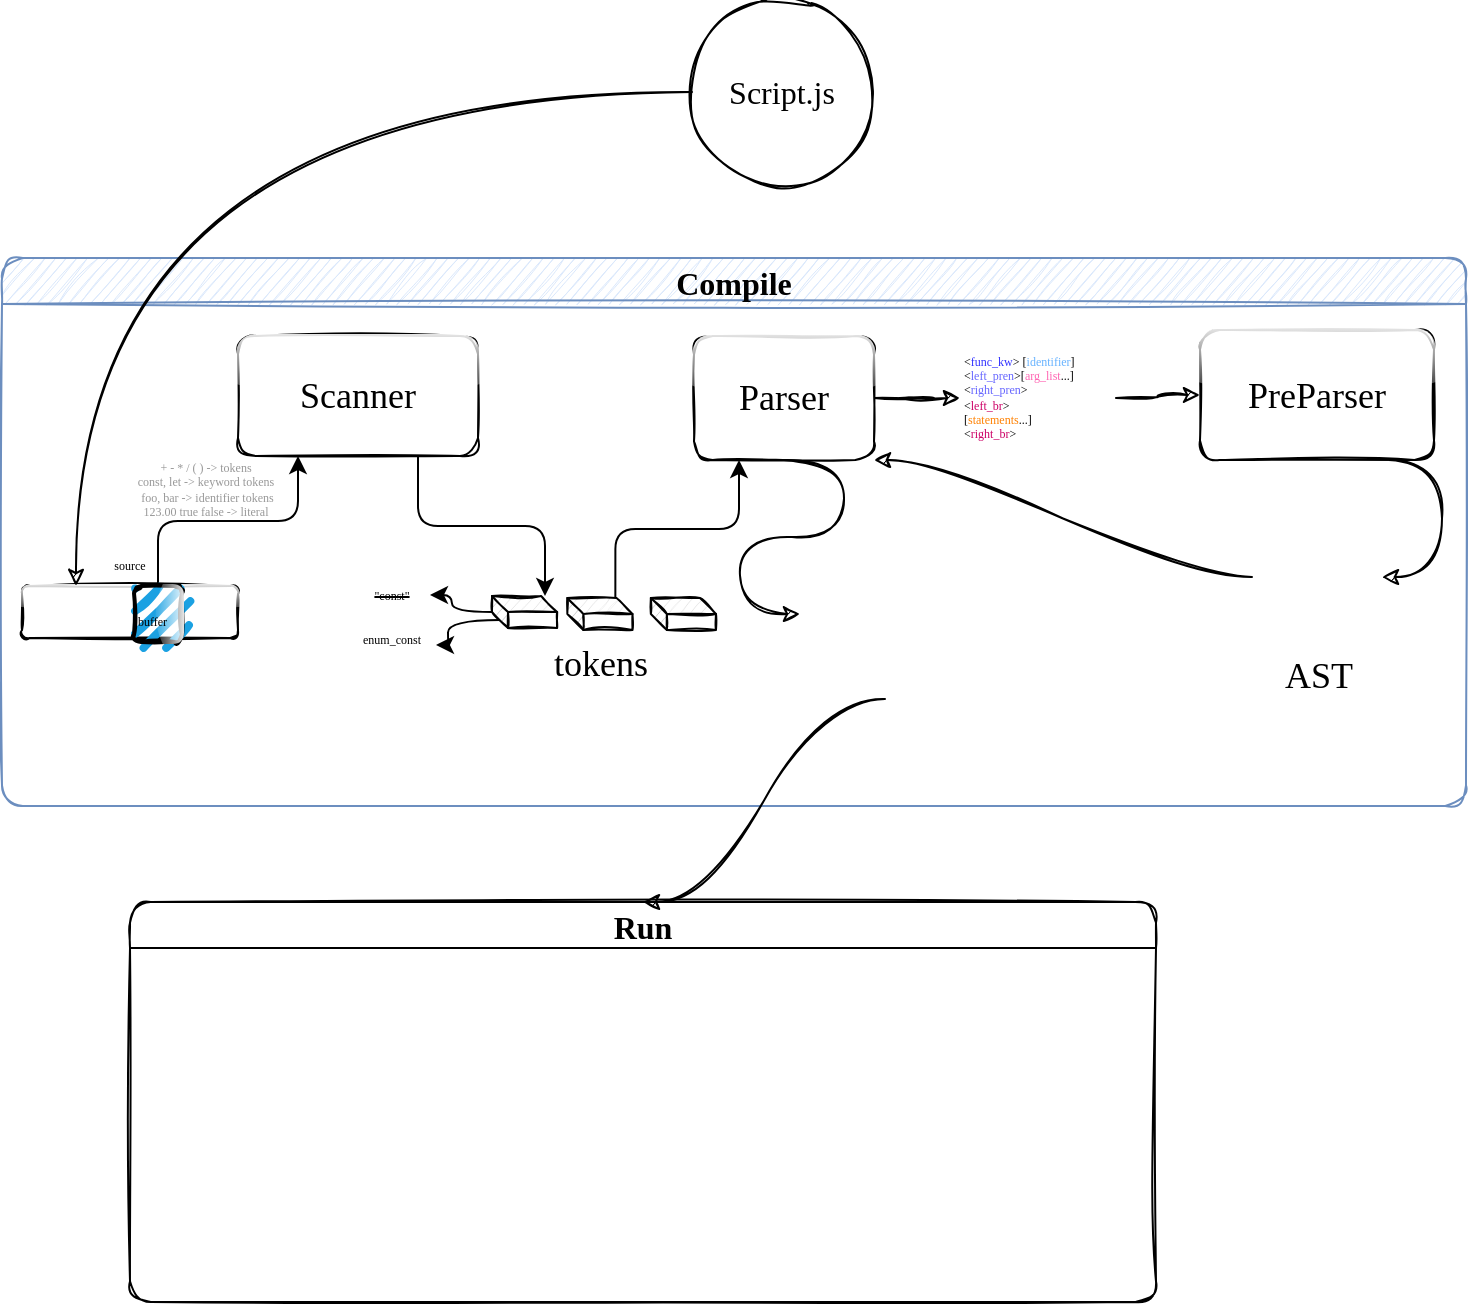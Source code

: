 <mxfile version="17.1.2" type="github">
  <diagram id="EIiqovopByde9tMhJ7DX" name="Page-1">
    <mxGraphModel dx="1051" dy="596" grid="0" gridSize="10" guides="1" tooltips="1" connect="1" arrows="1" fold="1" page="1" pageScale="1" pageWidth="850" pageHeight="1100" math="0" shadow="0">
      <root>
        <mxCell id="0" />
        <mxCell id="1" parent="0" />
        <mxCell id="-Evwn0WYxXY8F1ZthDra-2" value="Script.js" style="ellipse;whiteSpace=wrap;html=1;aspect=fixed;sketch=1;rounded=1;fontSize=16;fontFamily=Over the Rainbow;fontSource=https%3A%2F%2Ffonts.googleapis.com%2Fcss%3Ffamily%3DOver%2Bthe%2BRainbow;" parent="1" vertex="1">
          <mxGeometry x="362" y="50" width="90" height="90" as="geometry" />
        </mxCell>
        <mxCell id="-Evwn0WYxXY8F1ZthDra-3" value="Compile" style="swimlane;sketch=1;rounded=1;fontFamily=Over the Rainbow;fontSource=https%3A%2F%2Ffonts.googleapis.com%2Fcss%3Ffamily%3DOver%2Bthe%2BRainbow;fontSize=16;fillColor=#dae8fc;strokeColor=#6c8ebf;" parent="1" vertex="1">
          <mxGeometry x="17" y="178" width="732" height="274" as="geometry" />
        </mxCell>
        <mxCell id="-Evwn0WYxXY8F1ZthDra-23" style="edgeStyle=orthogonalEdgeStyle;rounded=1;sketch=0;orthogonalLoop=1;jettySize=auto;html=1;exitX=0.75;exitY=1;exitDx=0;exitDy=0;entryX=0;entryY=0;entryDx=26.5;entryDy=0;entryPerimeter=0;fontFamily=Over the Rainbow;fontSource=https%3A%2F%2Ffonts.googleapis.com%2Fcss%3Ffamily%3DOver%2Bthe%2BRainbow;fontSize=18;" parent="-Evwn0WYxXY8F1ZthDra-3" source="-Evwn0WYxXY8F1ZthDra-10" target="-Evwn0WYxXY8F1ZthDra-16" edge="1">
          <mxGeometry relative="1" as="geometry" />
        </mxCell>
        <mxCell id="-Evwn0WYxXY8F1ZthDra-10" value="Scanner" style="rounded=1;whiteSpace=wrap;html=1;sketch=1;fontFamily=Over the Rainbow;fontSource=https%3A%2F%2Ffonts.googleapis.com%2Fcss%3Ffamily%3DOver%2Bthe%2BRainbow;fontSize=18;glass=1;shadow=0;" parent="-Evwn0WYxXY8F1ZthDra-3" vertex="1">
          <mxGeometry x="118" y="39" width="120" height="60" as="geometry" />
        </mxCell>
        <mxCell id="-Evwn0WYxXY8F1ZthDra-22" style="edgeStyle=orthogonalEdgeStyle;rounded=1;sketch=0;orthogonalLoop=1;jettySize=auto;html=1;exitX=0;exitY=0.5;exitDx=0;exitDy=0;entryX=0.25;entryY=1;entryDx=0;entryDy=0;fontFamily=Over the Rainbow;fontSource=https%3A%2F%2Ffonts.googleapis.com%2Fcss%3Ffamily%3DOver%2Bthe%2BRainbow;fontSize=18;" parent="-Evwn0WYxXY8F1ZthDra-3" source="-Evwn0WYxXY8F1ZthDra-12" target="-Evwn0WYxXY8F1ZthDra-10" edge="1">
          <mxGeometry relative="1" as="geometry" />
        </mxCell>
        <mxCell id="3AOPMjmNAZMlr2lFEa5b-1" value="" style="edgeStyle=entityRelationEdgeStyle;rounded=0;orthogonalLoop=1;jettySize=auto;html=1;sketch=1;" edge="1" parent="-Evwn0WYxXY8F1ZthDra-3" source="-Evwn0WYxXY8F1ZthDra-24" target="-Evwn0WYxXY8F1ZthDra-49">
          <mxGeometry relative="1" as="geometry" />
        </mxCell>
        <mxCell id="3AOPMjmNAZMlr2lFEa5b-5" style="edgeStyle=entityRelationEdgeStyle;curved=1;sketch=1;orthogonalLoop=1;jettySize=auto;html=1;exitX=0.5;exitY=1;exitDx=0;exitDy=0;" edge="1" parent="-Evwn0WYxXY8F1ZthDra-3" source="-Evwn0WYxXY8F1ZthDra-24" target="-Evwn0WYxXY8F1ZthDra-36">
          <mxGeometry relative="1" as="geometry" />
        </mxCell>
        <mxCell id="-Evwn0WYxXY8F1ZthDra-24" value="Parser" style="rounded=1;whiteSpace=wrap;html=1;shadow=0;glass=1;sketch=1;fontFamily=Over the Rainbow;fontSource=https%3A%2F%2Ffonts.googleapis.com%2Fcss%3Ffamily%3DOver%2Bthe%2BRainbow;fontSize=18;" parent="-Evwn0WYxXY8F1ZthDra-3" vertex="1">
          <mxGeometry x="346" y="39" width="90" height="62" as="geometry" />
        </mxCell>
        <mxCell id="3AOPMjmNAZMlr2lFEa5b-4" style="edgeStyle=entityRelationEdgeStyle;curved=1;sketch=1;orthogonalLoop=1;jettySize=auto;html=1;entryX=1;entryY=1;entryDx=0;entryDy=0;" edge="1" parent="-Evwn0WYxXY8F1ZthDra-3" source="-Evwn0WYxXY8F1ZthDra-28" target="-Evwn0WYxXY8F1ZthDra-24">
          <mxGeometry relative="1" as="geometry" />
        </mxCell>
        <mxCell id="-Evwn0WYxXY8F1ZthDra-28" value="AST" style="shape=image;html=1;verticalAlign=top;verticalLabelPosition=bottom;labelBackgroundColor=#ffffff;imageAspect=0;aspect=fixed;image=https://cdn4.iconfinder.com/data/icons/free-line-christmas-icons/24/Christmas_Tree-128.png;rounded=1;shadow=0;glass=1;sketch=1;fontFamily=Over the Rainbow;fontSource=https%3A%2F%2Ffonts.googleapis.com%2Fcss%3Ffamily%3DOver%2Bthe%2BRainbow;fontSize=18;" parent="-Evwn0WYxXY8F1ZthDra-3" vertex="1">
          <mxGeometry x="625" y="127" width="65" height="65" as="geometry" />
        </mxCell>
        <mxCell id="-Evwn0WYxXY8F1ZthDra-11" value="&lt;font style=&quot;font-size: 6px&quot;&gt;source&lt;/font&gt;" style="rounded=1;whiteSpace=wrap;html=1;shadow=0;glass=1;sketch=1;fontFamily=Over the Rainbow;fontSource=https%3A%2F%2Ffonts.googleapis.com%2Fcss%3Ffamily%3DOver%2Bthe%2BRainbow;fontSize=18;labelPosition=center;verticalLabelPosition=top;align=center;verticalAlign=bottom;textDirection=ltr;spacingLeft=0;" parent="-Evwn0WYxXY8F1ZthDra-3" vertex="1">
          <mxGeometry x="10" y="164" width="108" height="26" as="geometry" />
        </mxCell>
        <mxCell id="-Evwn0WYxXY8F1ZthDra-12" value="&lt;font style=&quot;font-size: 6px&quot;&gt;buffer&lt;/font&gt;" style="rounded=1;whiteSpace=wrap;html=1;strokeWidth=2;fillWeight=4;hachureGap=8;hachureAngle=45;fillColor=#1ba1e2;sketch=1;shadow=0;glass=1;fontFamily=Over the Rainbow;fontSource=https%3A%2F%2Ffonts.googleapis.com%2Fcss%3Ffamily%3DOver%2Bthe%2BRainbow;fontSize=18;direction=south;align=left;" parent="-Evwn0WYxXY8F1ZthDra-3" vertex="1">
          <mxGeometry x="66" y="164" width="24" height="28" as="geometry" />
        </mxCell>
        <mxCell id="-Evwn0WYxXY8F1ZthDra-32" value="" style="group" parent="-Evwn0WYxXY8F1ZthDra-3" vertex="1" connectable="0">
          <mxGeometry x="245" y="169" width="112" height="17" as="geometry" />
        </mxCell>
        <mxCell id="-Evwn0WYxXY8F1ZthDra-16" value="" style="shape=cube;whiteSpace=wrap;html=1;boundedLbl=1;backgroundOutline=1;darkOpacity=0.05;darkOpacity2=0.1;rounded=1;shadow=0;glass=1;sketch=1;fontFamily=Over the Rainbow;fontSource=https%3A%2F%2Ffonts.googleapis.com%2Fcss%3Ffamily%3DOver%2Bthe%2BRainbow;fontSize=18;size=8;labelPosition=center;verticalLabelPosition=bottom;align=center;verticalAlign=top;" parent="-Evwn0WYxXY8F1ZthDra-32" vertex="1">
          <mxGeometry width="32.582" height="16" as="geometry" />
        </mxCell>
        <mxCell id="-Evwn0WYxXY8F1ZthDra-30" value="tokens" style="shape=cube;whiteSpace=wrap;html=1;boundedLbl=1;backgroundOutline=1;darkOpacity=0.05;darkOpacity2=0.1;rounded=1;shadow=0;glass=1;sketch=1;fontFamily=Over the Rainbow;fontSource=https%3A%2F%2Ffonts.googleapis.com%2Fcss%3Ffamily%3DOver%2Bthe%2BRainbow;fontSize=18;size=8;labelPosition=center;verticalLabelPosition=bottom;align=center;verticalAlign=top;" parent="-Evwn0WYxXY8F1ZthDra-32" vertex="1">
          <mxGeometry x="37.673" y="1" width="32.582" height="16" as="geometry" />
        </mxCell>
        <mxCell id="-Evwn0WYxXY8F1ZthDra-31" value="" style="shape=cube;whiteSpace=wrap;html=1;boundedLbl=1;backgroundOutline=1;darkOpacity=0.05;darkOpacity2=0.1;rounded=1;shadow=0;glass=1;sketch=1;fontFamily=Over the Rainbow;fontSource=https%3A%2F%2Ffonts.googleapis.com%2Fcss%3Ffamily%3DOver%2Bthe%2BRainbow;fontSize=18;size=8;labelPosition=center;verticalLabelPosition=bottom;align=center;verticalAlign=top;" parent="-Evwn0WYxXY8F1ZthDra-32" vertex="1">
          <mxGeometry x="79.418" y="1" width="32.582" height="16" as="geometry" />
        </mxCell>
        <mxCell id="-Evwn0WYxXY8F1ZthDra-33" style="edgeStyle=orthogonalEdgeStyle;rounded=1;sketch=0;orthogonalLoop=1;jettySize=auto;html=1;entryX=0.25;entryY=1;entryDx=0;entryDy=0;fontFamily=Over the Rainbow;fontSource=https%3A%2F%2Ffonts.googleapis.com%2Fcss%3Ffamily%3DOver%2Bthe%2BRainbow;fontSize=6;exitX=0;exitY=0;exitDx=24;exitDy=0;exitPerimeter=0;" parent="-Evwn0WYxXY8F1ZthDra-3" source="-Evwn0WYxXY8F1ZthDra-30" target="-Evwn0WYxXY8F1ZthDra-24" edge="1">
          <mxGeometry relative="1" as="geometry" />
        </mxCell>
        <mxCell id="-Evwn0WYxXY8F1ZthDra-36" value="" style="shape=image;html=1;verticalAlign=top;verticalLabelPosition=bottom;labelBackgroundColor=#ffffff;imageAspect=0;aspect=fixed;image=https://cdn1.iconfinder.com/data/icons/flat-christmas-icons-1/75/_christmas_tree-128.png;rounded=1;shadow=0;glass=1;sketch=1;fontFamily=Over the Rainbow;fontSource=https%3A%2F%2Ffonts.googleapis.com%2Fcss%3Ffamily%3DOver%2Bthe%2BRainbow;fontSize=6;" parent="-Evwn0WYxXY8F1ZthDra-3" vertex="1">
          <mxGeometry x="399" y="135.5" width="85" height="85" as="geometry" />
        </mxCell>
        <mxCell id="3AOPMjmNAZMlr2lFEa5b-3" value="" style="edgeStyle=entityRelationEdgeStyle;sketch=1;orthogonalLoop=1;jettySize=auto;html=1;curved=1;exitX=0.75;exitY=1;exitDx=0;exitDy=0;" edge="1" parent="-Evwn0WYxXY8F1ZthDra-3" source="-Evwn0WYxXY8F1ZthDra-37" target="-Evwn0WYxXY8F1ZthDra-28">
          <mxGeometry relative="1" as="geometry" />
        </mxCell>
        <mxCell id="-Evwn0WYxXY8F1ZthDra-37" value="PreParser" style="rounded=1;whiteSpace=wrap;html=1;shadow=0;glass=1;sketch=1;fontFamily=Over the Rainbow;fontSource=https%3A%2F%2Ffonts.googleapis.com%2Fcss%3Ffamily%3DOver%2Bthe%2BRainbow;fontSize=18;" parent="-Evwn0WYxXY8F1ZthDra-3" vertex="1">
          <mxGeometry x="599" y="36" width="117" height="65" as="geometry" />
        </mxCell>
        <mxCell id="-Evwn0WYxXY8F1ZthDra-42" value="+ - * / ( ) -&amp;gt; tokens&lt;br&gt;const, let -&amp;gt; keyword tokens&lt;br&gt;&amp;nbsp;foo, bar -&amp;gt; identifier tokens&lt;br&gt;123.00 true false -&amp;gt; literal" style="whiteSpace=wrap;html=1;rounded=1;shadow=0;glass=1;sketch=1;fontFamily=Over the Rainbow;fontSource=https%3A%2F%2Ffonts.googleapis.com%2Fcss%3Ffamily%3DOver%2Bthe%2BRainbow;fontSize=6;opacity=0;textOpacity=40;" parent="-Evwn0WYxXY8F1ZthDra-3" vertex="1">
          <mxGeometry x="42" y="85.5" width="120" height="60" as="geometry" />
        </mxCell>
        <mxCell id="-Evwn0WYxXY8F1ZthDra-44" value="&lt;strike&gt;&quot;const&quot;&lt;/strike&gt;" style="text;html=1;strokeColor=none;fillColor=none;align=center;verticalAlign=middle;whiteSpace=wrap;rounded=0;shadow=0;glass=1;sketch=1;fontFamily=Over the Rainbow;fontSource=https%3A%2F%2Ffonts.googleapis.com%2Fcss%3Ffamily%3DOver%2Bthe%2BRainbow;fontSize=6;opacity=0;" parent="-Evwn0WYxXY8F1ZthDra-3" vertex="1">
          <mxGeometry x="176" y="158" width="38" height="21" as="geometry" />
        </mxCell>
        <mxCell id="-Evwn0WYxXY8F1ZthDra-46" value="enum_const" style="text;html=1;strokeColor=none;fillColor=none;align=center;verticalAlign=middle;whiteSpace=wrap;rounded=0;shadow=0;glass=1;sketch=1;fontFamily=Over the Rainbow;fontSource=https%3A%2F%2Ffonts.googleapis.com%2Fcss%3Ffamily%3DOver%2Bthe%2BRainbow;fontSize=6;opacity=0;" parent="-Evwn0WYxXY8F1ZthDra-3" vertex="1">
          <mxGeometry x="173" y="186" width="44" height="10" as="geometry" />
        </mxCell>
        <mxCell id="-Evwn0WYxXY8F1ZthDra-48" style="edgeStyle=orthogonalEdgeStyle;curved=1;rounded=1;sketch=0;orthogonalLoop=1;jettySize=auto;html=1;exitX=0;exitY=0;exitDx=4;exitDy=12;exitPerimeter=0;entryX=1;entryY=0.75;entryDx=0;entryDy=0;fontFamily=Over the Rainbow;fontSource=https%3A%2F%2Ffonts.googleapis.com%2Fcss%3Ffamily%3DOver%2Bthe%2BRainbow;fontSize=6;" parent="-Evwn0WYxXY8F1ZthDra-3" source="-Evwn0WYxXY8F1ZthDra-16" target="-Evwn0WYxXY8F1ZthDra-46" edge="1">
          <mxGeometry relative="1" as="geometry">
            <Array as="points">
              <mxPoint x="223" y="181" />
              <mxPoint x="223" y="194" />
            </Array>
          </mxGeometry>
        </mxCell>
        <mxCell id="-Evwn0WYxXY8F1ZthDra-43" style="edgeStyle=orthogonalEdgeStyle;curved=1;rounded=1;sketch=0;orthogonalLoop=1;jettySize=auto;html=1;fontFamily=Over the Rainbow;fontSource=https%3A%2F%2Ffonts.googleapis.com%2Fcss%3Ffamily%3DOver%2Bthe%2BRainbow;fontSize=6;entryX=1;entryY=0.5;entryDx=0;entryDy=0;" parent="-Evwn0WYxXY8F1ZthDra-3" source="-Evwn0WYxXY8F1ZthDra-16" target="-Evwn0WYxXY8F1ZthDra-44" edge="1">
          <mxGeometry relative="1" as="geometry">
            <mxPoint x="213.836" y="177" as="targetPoint" />
          </mxGeometry>
        </mxCell>
        <mxCell id="3AOPMjmNAZMlr2lFEa5b-2" value="" style="edgeStyle=orthogonalEdgeStyle;rounded=0;orthogonalLoop=1;jettySize=auto;html=1;sketch=1;curved=1;" edge="1" parent="-Evwn0WYxXY8F1ZthDra-3" source="-Evwn0WYxXY8F1ZthDra-49" target="-Evwn0WYxXY8F1ZthDra-37">
          <mxGeometry relative="1" as="geometry" />
        </mxCell>
        <mxCell id="-Evwn0WYxXY8F1ZthDra-49" value="&amp;lt;&lt;font color=&quot;#3333ff&quot;&gt;func_kw&lt;/font&gt;&amp;gt; [&lt;font color=&quot;#66b2ff&quot;&gt;identifier&lt;/font&gt;] &lt;br&gt;&amp;lt;&lt;font color=&quot;#6666ff&quot;&gt;left_pren&lt;/font&gt;&amp;gt;[&lt;font color=&quot;#ff66b3&quot;&gt;arg_list&lt;/font&gt;...]&lt;br&gt;&amp;lt;&lt;font color=&quot;#6666ff&quot;&gt;right_pren&lt;/font&gt;&amp;gt; &lt;br&gt;&amp;lt;&lt;font color=&quot;#cc0066&quot;&gt;left_br&lt;/font&gt;&amp;gt;&lt;br&gt;[&lt;font color=&quot;#ff8000&quot;&gt;statements&lt;/font&gt;...]&lt;br&gt;&amp;lt;&lt;font color=&quot;#cc0066&quot;&gt;right_br&lt;/font&gt;&amp;gt;" style="rounded=1;whiteSpace=wrap;html=1;shadow=0;glass=1;sketch=1;fontFamily=Over the Rainbow;fontSource=https%3A%2F%2Ffonts.googleapis.com%2Fcss%3Ffamily%3DOver%2Bthe%2BRainbow;fontSize=6;opacity=0;align=left;" parent="-Evwn0WYxXY8F1ZthDra-3" vertex="1">
          <mxGeometry x="479" y="40" width="78" height="60" as="geometry" />
        </mxCell>
        <mxCell id="-Evwn0WYxXY8F1ZthDra-4" value="Run" style="swimlane;sketch=1;rounded=1;fontFamily=Over the Rainbow;fontSource=https%3A%2F%2Ffonts.googleapis.com%2Fcss%3Ffamily%3DOver%2Bthe%2BRainbow;fontSize=16;" parent="1" vertex="1">
          <mxGeometry x="81" y="500" width="513" height="200" as="geometry" />
        </mxCell>
        <mxCell id="-Evwn0WYxXY8F1ZthDra-5" style="edgeStyle=orthogonalEdgeStyle;rounded=1;orthogonalLoop=1;jettySize=auto;html=1;entryX=0.25;entryY=0;entryDx=0;entryDy=0;sketch=1;curved=1;fontFamily=Over the Rainbow;fontSource=https%3A%2F%2Ffonts.googleapis.com%2Fcss%3Ffamily%3DOver%2Bthe%2BRainbow;fontSize=16;" parent="1" source="-Evwn0WYxXY8F1ZthDra-2" target="-Evwn0WYxXY8F1ZthDra-11" edge="1">
          <mxGeometry relative="1" as="geometry" />
        </mxCell>
        <mxCell id="3AOPMjmNAZMlr2lFEa5b-6" style="edgeStyle=entityRelationEdgeStyle;curved=1;sketch=1;orthogonalLoop=1;jettySize=auto;html=1;entryX=0.5;entryY=0;entryDx=0;entryDy=0;exitX=0.5;exitY=1;exitDx=0;exitDy=0;" edge="1" parent="1" source="-Evwn0WYxXY8F1ZthDra-36" target="-Evwn0WYxXY8F1ZthDra-4">
          <mxGeometry relative="1" as="geometry" />
        </mxCell>
      </root>
    </mxGraphModel>
  </diagram>
</mxfile>
